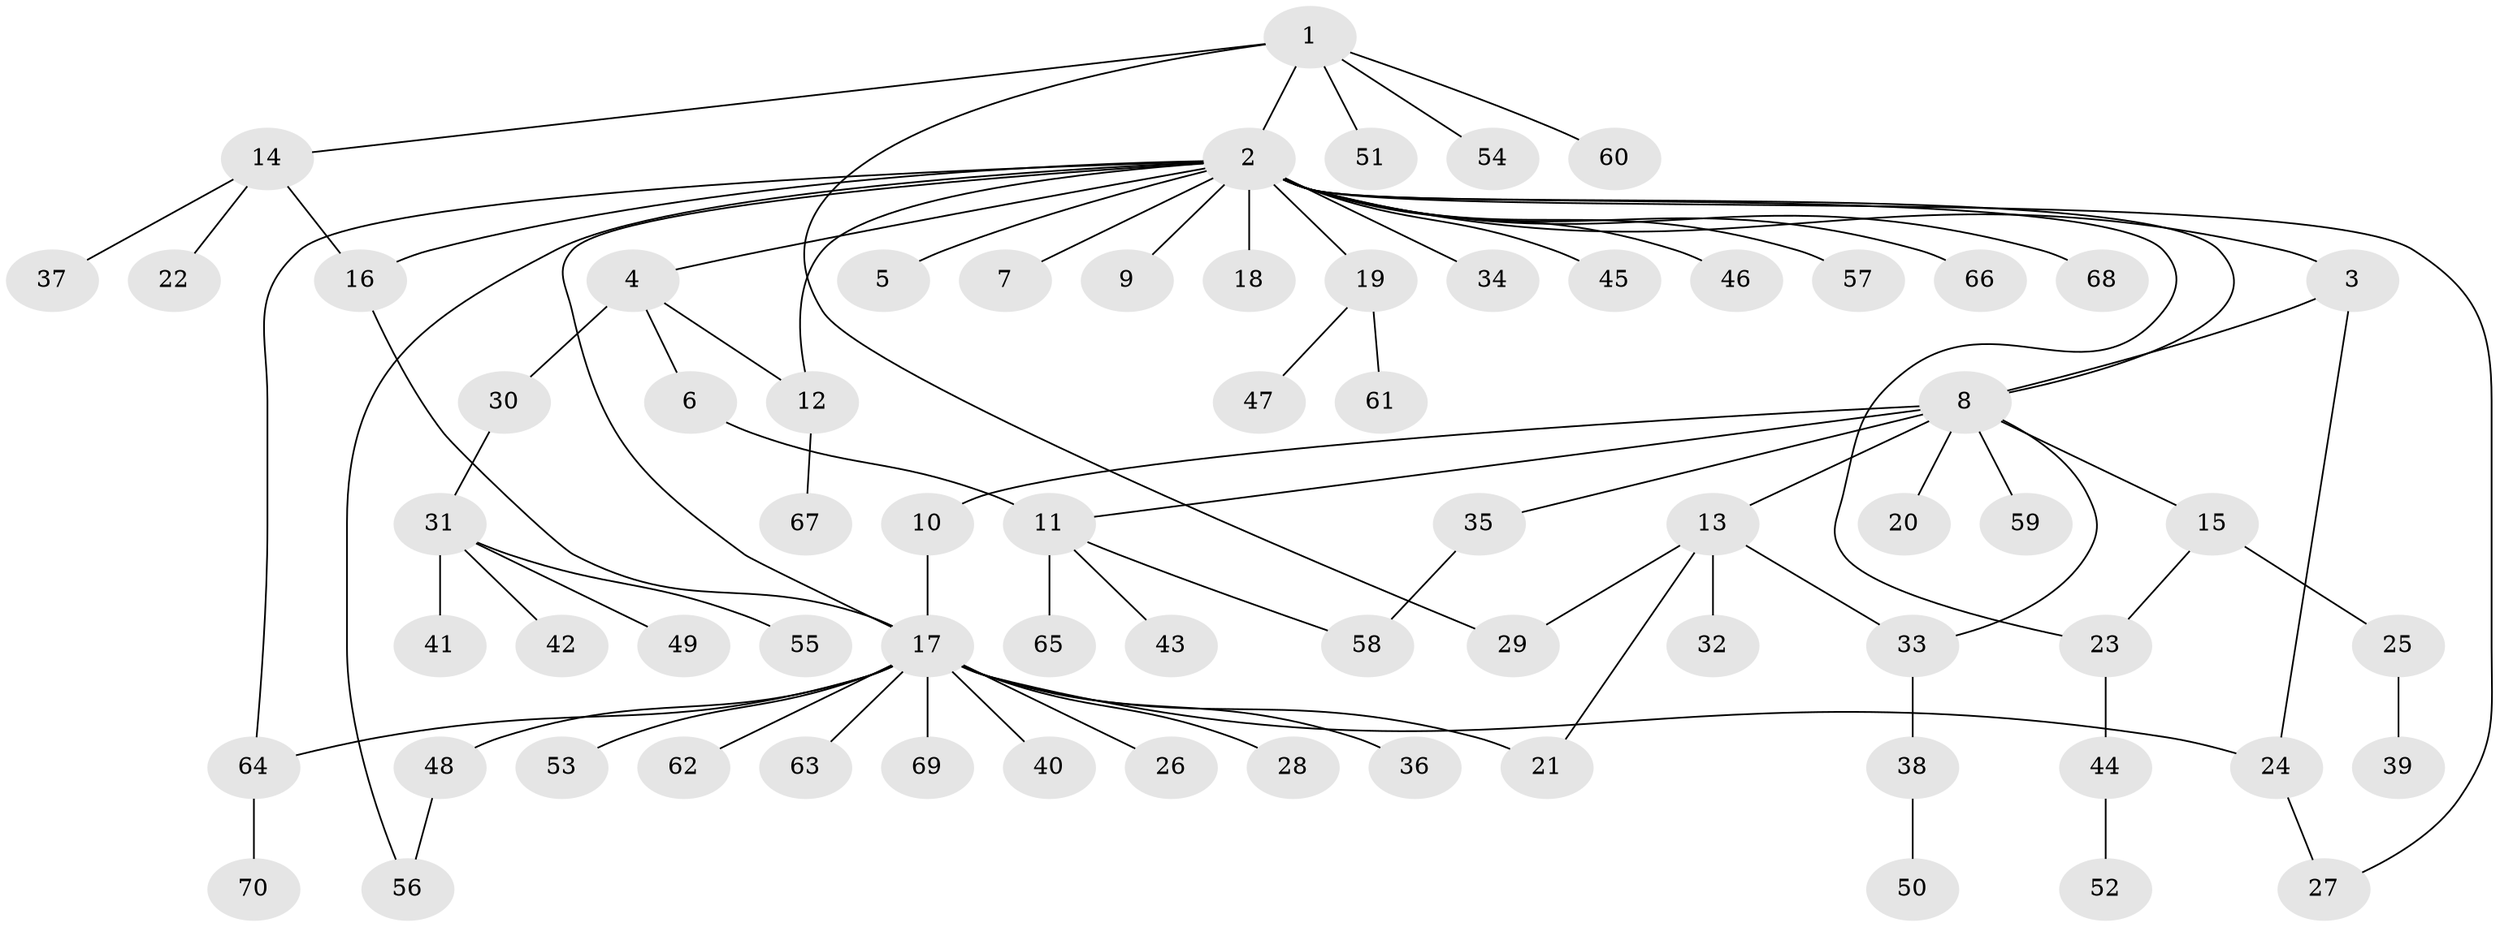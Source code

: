 // original degree distribution, {7: 0.010101010101010102, 25: 0.010101010101010102, 4: 0.050505050505050504, 5: 0.020202020202020204, 1: 0.5656565656565656, 2: 0.20202020202020202, 11: 0.010101010101010102, 3: 0.09090909090909091, 6: 0.030303030303030304, 16: 0.010101010101010102}
// Generated by graph-tools (version 1.1) at 2025/50/03/04/25 22:50:29]
// undirected, 70 vertices, 84 edges
graph export_dot {
  node [color=gray90,style=filled];
  1;
  2;
  3;
  4;
  5;
  6;
  7;
  8;
  9;
  10;
  11;
  12;
  13;
  14;
  15;
  16;
  17;
  18;
  19;
  20;
  21;
  22;
  23;
  24;
  25;
  26;
  27;
  28;
  29;
  30;
  31;
  32;
  33;
  34;
  35;
  36;
  37;
  38;
  39;
  40;
  41;
  42;
  43;
  44;
  45;
  46;
  47;
  48;
  49;
  50;
  51;
  52;
  53;
  54;
  55;
  56;
  57;
  58;
  59;
  60;
  61;
  62;
  63;
  64;
  65;
  66;
  67;
  68;
  69;
  70;
  1 -- 2 [weight=1.0];
  1 -- 14 [weight=1.0];
  1 -- 29 [weight=1.0];
  1 -- 51 [weight=1.0];
  1 -- 54 [weight=1.0];
  1 -- 60 [weight=1.0];
  2 -- 3 [weight=1.0];
  2 -- 4 [weight=1.0];
  2 -- 5 [weight=1.0];
  2 -- 7 [weight=1.0];
  2 -- 8 [weight=1.0];
  2 -- 9 [weight=1.0];
  2 -- 12 [weight=1.0];
  2 -- 16 [weight=1.0];
  2 -- 17 [weight=1.0];
  2 -- 18 [weight=1.0];
  2 -- 19 [weight=1.0];
  2 -- 23 [weight=1.0];
  2 -- 27 [weight=1.0];
  2 -- 34 [weight=1.0];
  2 -- 45 [weight=1.0];
  2 -- 46 [weight=1.0];
  2 -- 56 [weight=1.0];
  2 -- 57 [weight=1.0];
  2 -- 64 [weight=1.0];
  2 -- 66 [weight=1.0];
  2 -- 68 [weight=1.0];
  3 -- 8 [weight=1.0];
  3 -- 24 [weight=1.0];
  4 -- 6 [weight=1.0];
  4 -- 12 [weight=1.0];
  4 -- 30 [weight=1.0];
  6 -- 11 [weight=1.0];
  8 -- 10 [weight=1.0];
  8 -- 11 [weight=1.0];
  8 -- 13 [weight=1.0];
  8 -- 15 [weight=1.0];
  8 -- 20 [weight=1.0];
  8 -- 33 [weight=1.0];
  8 -- 35 [weight=1.0];
  8 -- 59 [weight=1.0];
  10 -- 17 [weight=1.0];
  11 -- 43 [weight=1.0];
  11 -- 58 [weight=1.0];
  11 -- 65 [weight=1.0];
  12 -- 67 [weight=1.0];
  13 -- 21 [weight=1.0];
  13 -- 29 [weight=1.0];
  13 -- 32 [weight=1.0];
  13 -- 33 [weight=1.0];
  14 -- 16 [weight=1.0];
  14 -- 22 [weight=1.0];
  14 -- 37 [weight=1.0];
  15 -- 23 [weight=1.0];
  15 -- 25 [weight=1.0];
  16 -- 17 [weight=1.0];
  17 -- 21 [weight=1.0];
  17 -- 24 [weight=1.0];
  17 -- 26 [weight=1.0];
  17 -- 28 [weight=1.0];
  17 -- 36 [weight=1.0];
  17 -- 40 [weight=1.0];
  17 -- 48 [weight=1.0];
  17 -- 53 [weight=1.0];
  17 -- 62 [weight=1.0];
  17 -- 63 [weight=1.0];
  17 -- 64 [weight=1.0];
  17 -- 69 [weight=1.0];
  19 -- 47 [weight=1.0];
  19 -- 61 [weight=1.0];
  23 -- 44 [weight=1.0];
  24 -- 27 [weight=1.0];
  25 -- 39 [weight=1.0];
  30 -- 31 [weight=1.0];
  31 -- 41 [weight=1.0];
  31 -- 42 [weight=1.0];
  31 -- 49 [weight=1.0];
  31 -- 55 [weight=1.0];
  33 -- 38 [weight=1.0];
  35 -- 58 [weight=1.0];
  38 -- 50 [weight=1.0];
  44 -- 52 [weight=1.0];
  48 -- 56 [weight=1.0];
  64 -- 70 [weight=1.0];
}
